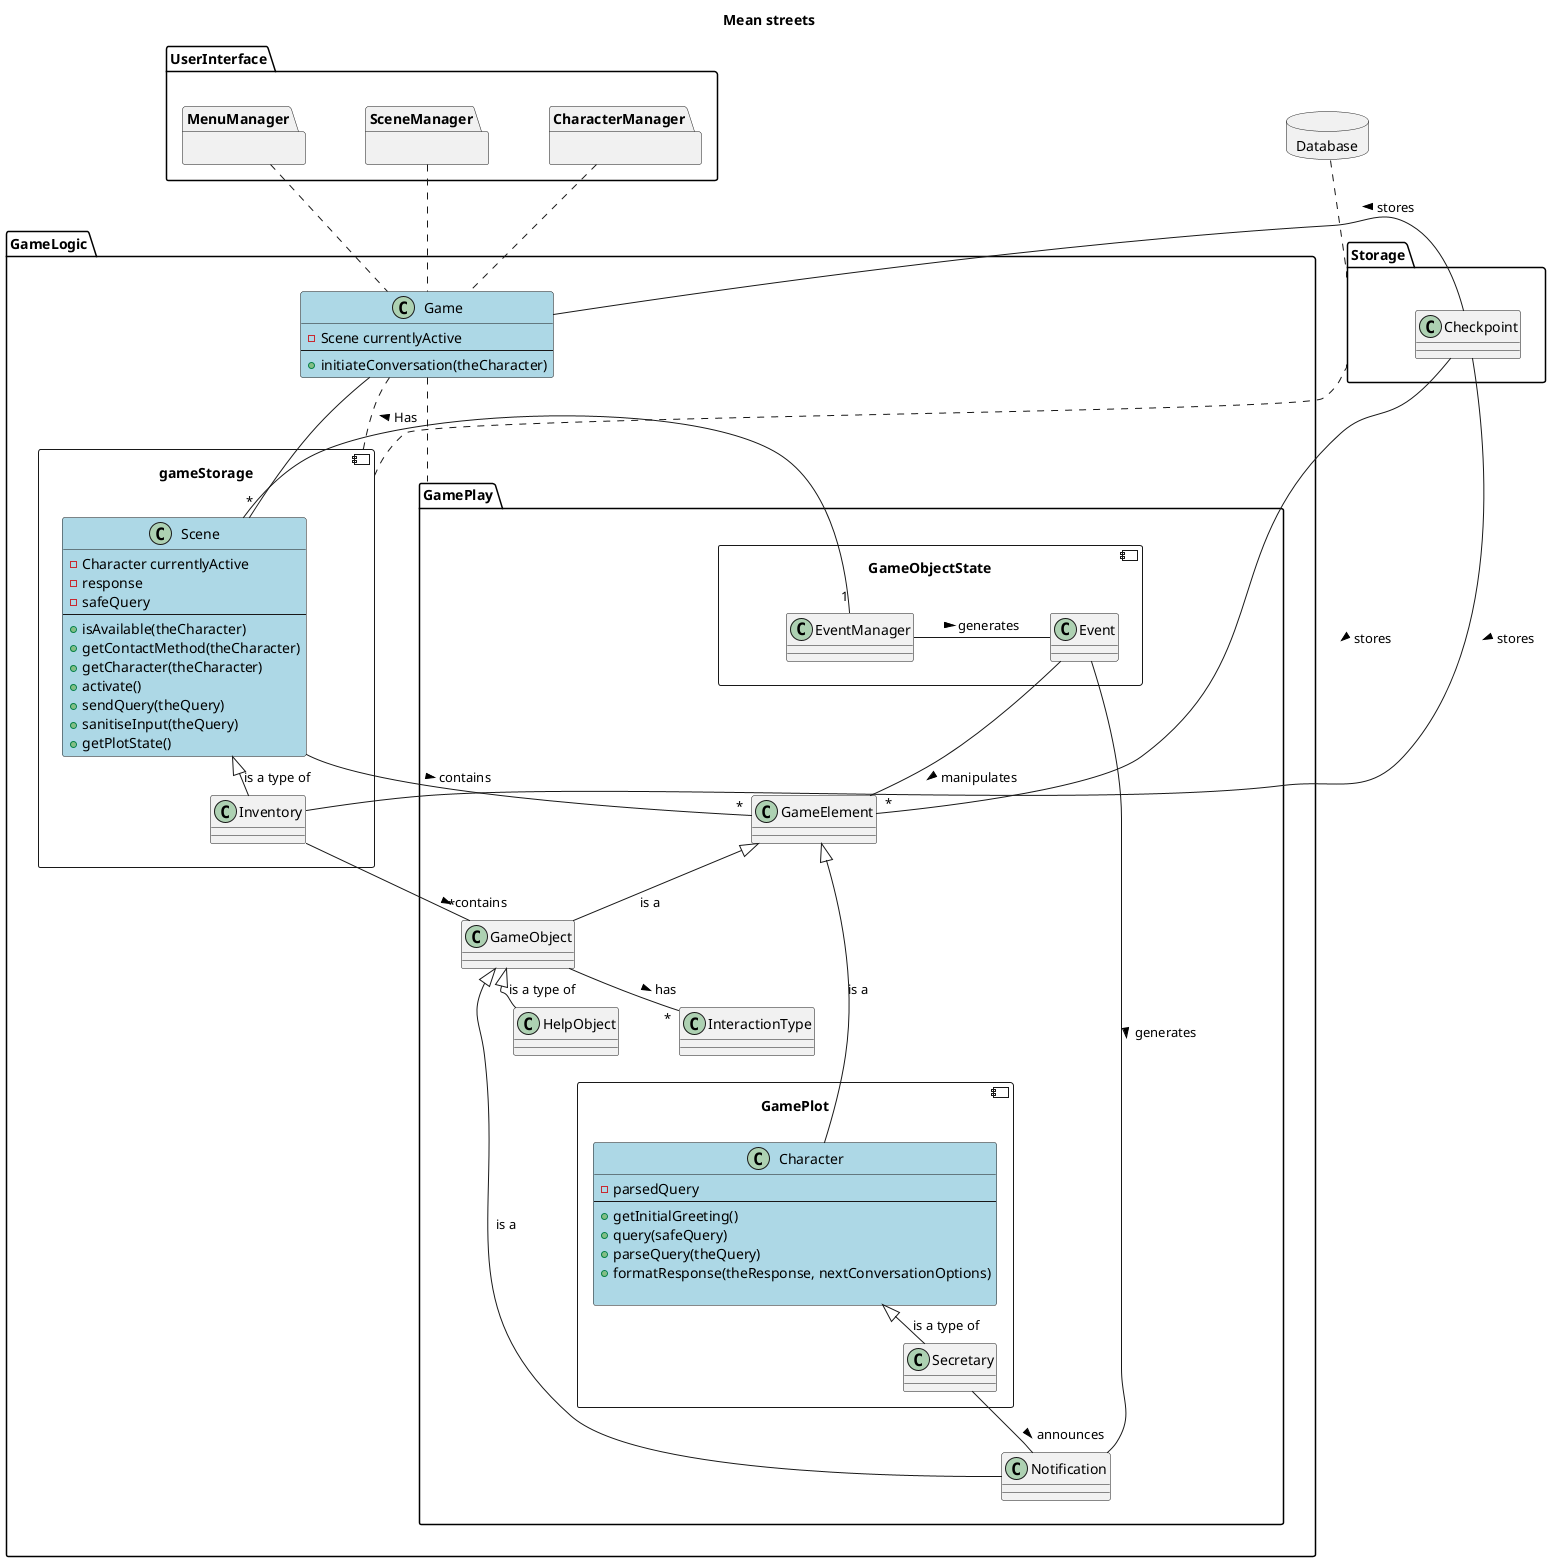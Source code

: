 @startuml

skinparam nodesep 60
skinparam ranksep 20

title Mean streets
top to bottom direction

database Database {
}
package UserInterface {
    package MenuManager {}
    package SceneManager {}
    package CharacterManager {}
}

package GameLogic {
    class Game #LightBlue {
        -Scene currentlyActive
        --
        +initiateConversation(theCharacter)
    }
    component gameStorage {
        class Inventory
        class Scene #LightBlue {
            -Character currentlyActive
            -response
            -safeQuery
            --
            +isAvailable(theCharacter)
            +getContactMethod(theCharacter)
            +getCharacter(theCharacter)
            +activate()
            +sendQuery(theQuery)
            +sanitiseInput(theQuery)
            +getPlotState()
        }
    }


    package GamePlay {
        class InteractionType
        class GameElement
        class GameObject
        class HelpObject
        class Notification
        component GameObjectState {
            class Event
            class EventManager
        }
        component GamePlot {
            class Secretary
            class Character #LightBlue{
                -parsedQuery
                --
                +getInitialGreeting()
                +query(safeQuery)
                +parseQuery(theQuery)
                +formatResponse(theResponse, nextConversationOptions)

            }
        }
    }
}

package Storage {
    class Checkpoint
}

Database .. Storage
MenuManager .. Game
SceneManager .. Game
CharacterManager .. Game
Storage . gameStorage


InteractionType -[hidden]up- GameObjectState
Character -[hidden]up- GameObjectState
Secretary -[hidden]up- GameObjectState
Notification -[hidden]up- GameObjectState
InteractionType -[hidden]down- Character


Game . gameStorage
Game .. GamePlay

Game -- "*" Scene
Checkpoint -- "*" GameElement : stores >
Checkpoint -- Inventory : stores >
Checkpoint - Game : stores >
Character <|-- Secretary : is a type of
GameElement <|-- GameObject : is a
GameElement <|-- Character : is a
Scene - "*" GameElement : contains >
Scene <|-- Inventory : is a type of
Inventory -- "*" GameObject : contains >
EventManager "1" - Scene : Has >
EventManager - Event : generates >
Event -- Notification : generates >
Event -- GameElement : manipulates >
Secretary -- Notification : announces >
GameObject <|-- HelpObject : is a type of
GameObject <|-- Notification : is a
GameObject -- "*" InteractionType : has >
@enduml
